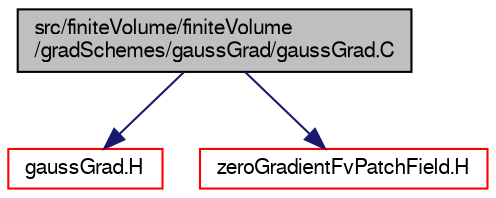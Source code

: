 digraph "src/finiteVolume/finiteVolume/gradSchemes/gaussGrad/gaussGrad.C"
{
  bgcolor="transparent";
  edge [fontname="FreeSans",fontsize="10",labelfontname="FreeSans",labelfontsize="10"];
  node [fontname="FreeSans",fontsize="10",shape=record];
  Node0 [label="src/finiteVolume/finiteVolume\l/gradSchemes/gaussGrad/gaussGrad.C",height=0.2,width=0.4,color="black", fillcolor="grey75", style="filled", fontcolor="black"];
  Node0 -> Node1 [color="midnightblue",fontsize="10",style="solid",fontname="FreeSans"];
  Node1 [label="gaussGrad.H",height=0.2,width=0.4,color="red",URL="$a03107.html"];
  Node0 -> Node83 [color="midnightblue",fontsize="10",style="solid",fontname="FreeSans"];
  Node83 [label="zeroGradientFvPatchField.H",height=0.2,width=0.4,color="red",URL="$a01541.html"];
}
